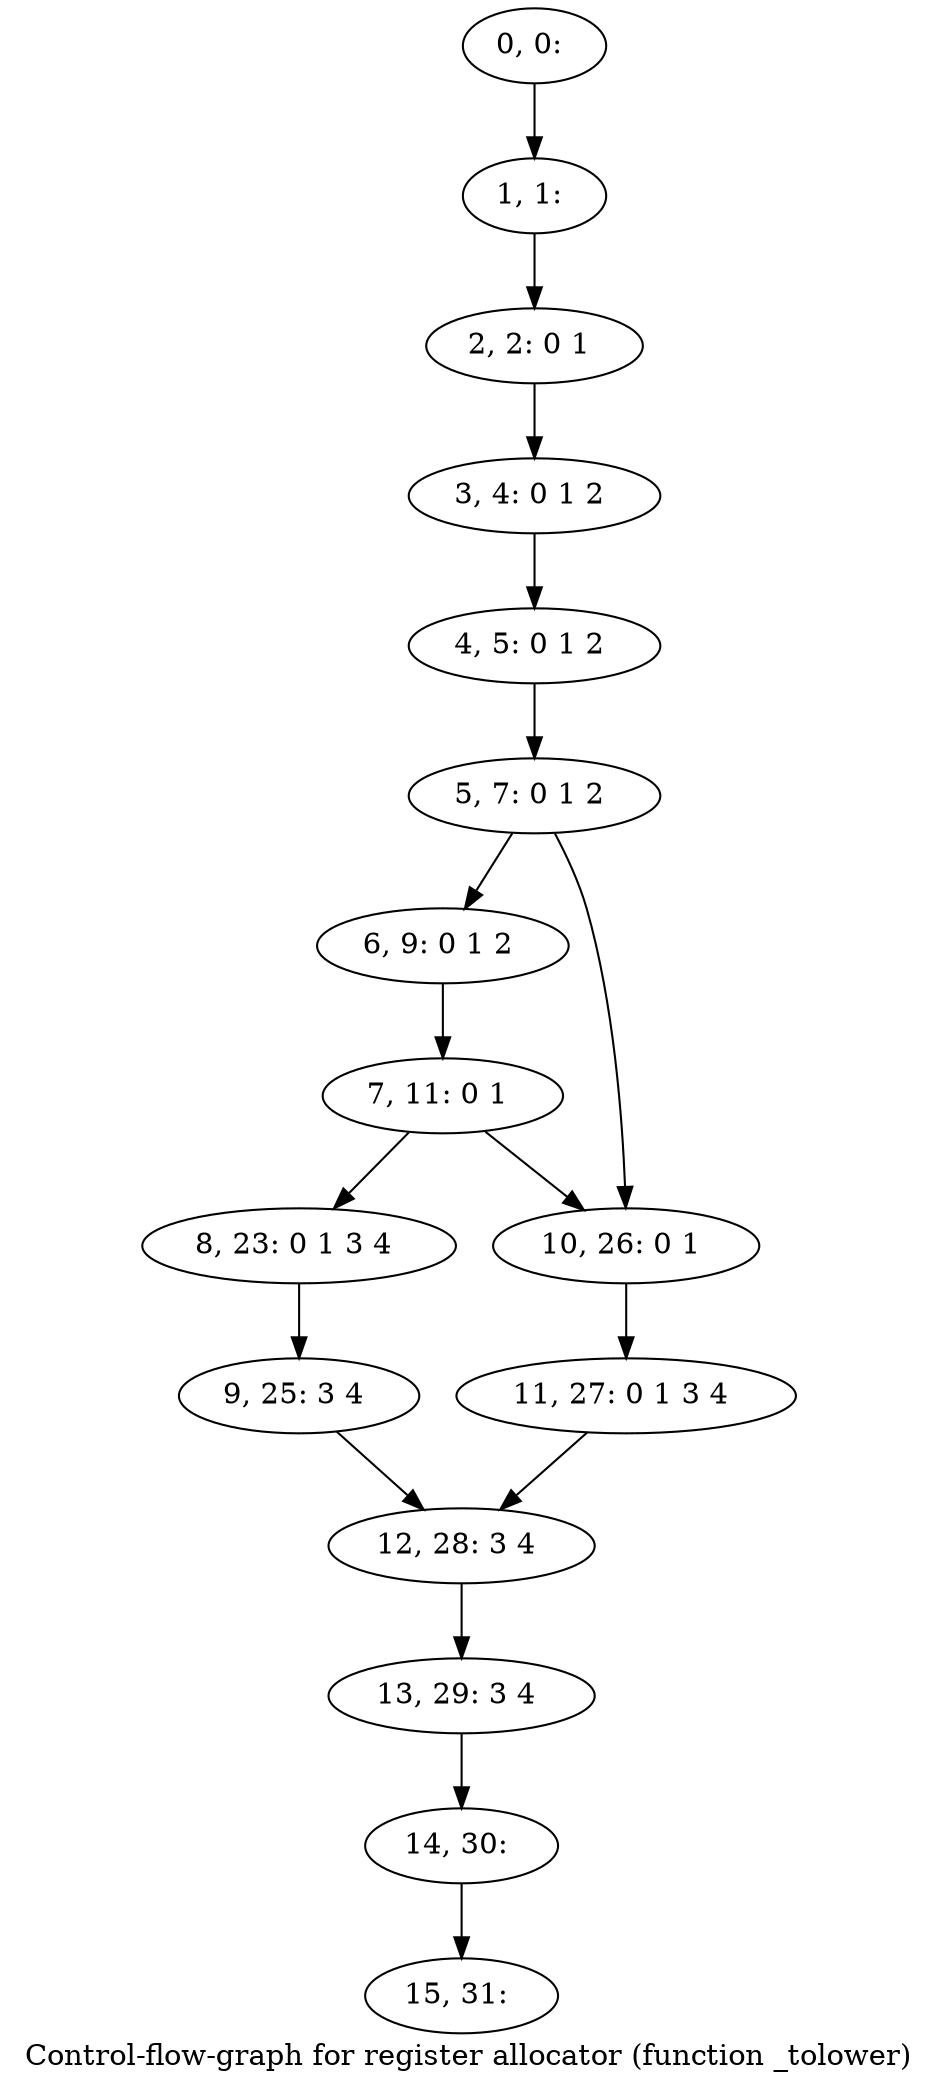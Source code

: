 digraph G {
graph [label="Control-flow-graph for register allocator (function _tolower)"]
0[label="0, 0: "];
1[label="1, 1: "];
2[label="2, 2: 0 1 "];
3[label="3, 4: 0 1 2 "];
4[label="4, 5: 0 1 2 "];
5[label="5, 7: 0 1 2 "];
6[label="6, 9: 0 1 2 "];
7[label="7, 11: 0 1 "];
8[label="8, 23: 0 1 3 4 "];
9[label="9, 25: 3 4 "];
10[label="10, 26: 0 1 "];
11[label="11, 27: 0 1 3 4 "];
12[label="12, 28: 3 4 "];
13[label="13, 29: 3 4 "];
14[label="14, 30: "];
15[label="15, 31: "];
0->1 ;
1->2 ;
2->3 ;
3->4 ;
4->5 ;
5->6 ;
5->10 ;
6->7 ;
7->8 ;
7->10 ;
8->9 ;
9->12 ;
10->11 ;
11->12 ;
12->13 ;
13->14 ;
14->15 ;
}
